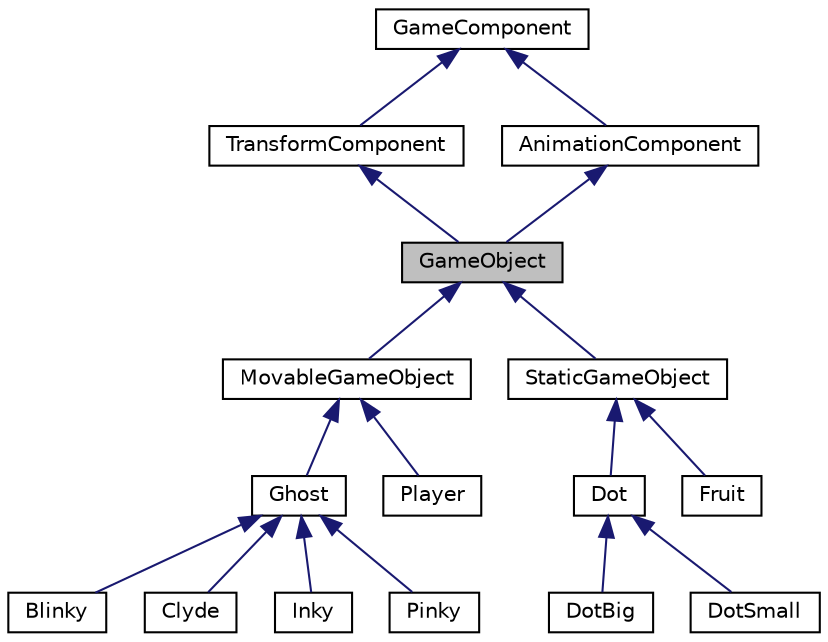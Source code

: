 digraph "GameObject"
{
 // LATEX_PDF_SIZE
  edge [fontname="Helvetica",fontsize="10",labelfontname="Helvetica",labelfontsize="10"];
  node [fontname="Helvetica",fontsize="10",shape=record];
  Node1 [label="GameObject",height=0.2,width=0.4,color="black", fillcolor="grey75", style="filled", fontcolor="black",tooltip=" "];
  Node2 -> Node1 [dir="back",color="midnightblue",fontsize="10",style="solid"];
  Node2 [label="TransformComponent",height=0.2,width=0.4,color="black", fillcolor="white", style="filled",URL="$classTransformComponent.html",tooltip=" "];
  Node3 -> Node2 [dir="back",color="midnightblue",fontsize="10",style="solid"];
  Node3 [label="GameComponent",height=0.2,width=0.4,color="black", fillcolor="white", style="filled",URL="$classGameComponent.html",tooltip=" "];
  Node4 -> Node1 [dir="back",color="midnightblue",fontsize="10",style="solid"];
  Node4 [label="AnimationComponent",height=0.2,width=0.4,color="black", fillcolor="white", style="filled",URL="$classAnimationComponent.html",tooltip="The model for the animation component, which is responsible for handling the animation of sprites and..."];
  Node3 -> Node4 [dir="back",color="midnightblue",fontsize="10",style="solid"];
  Node1 -> Node5 [dir="back",color="midnightblue",fontsize="10",style="solid"];
  Node5 [label="MovableGameObject",height=0.2,width=0.4,color="black", fillcolor="white", style="filled",URL="$classMovableGameObject.html",tooltip="A class representing a game object that can move."];
  Node5 -> Node6 [dir="back",color="midnightblue",fontsize="10",style="solid"];
  Node6 [label="Ghost",height=0.2,width=0.4,color="black", fillcolor="white", style="filled",URL="$classGhost.html",tooltip="The Ghost class manages a single ghost in the game."];
  Node6 -> Node7 [dir="back",color="midnightblue",fontsize="10",style="solid"];
  Node7 [label="Blinky",height=0.2,width=0.4,color="black", fillcolor="white", style="filled",URL="$classBlinky.html",tooltip="The Blinky class represents the red ghost in the game."];
  Node6 -> Node8 [dir="back",color="midnightblue",fontsize="10",style="solid"];
  Node8 [label="Clyde",height=0.2,width=0.4,color="black", fillcolor="white", style="filled",URL="$classClyde.html",tooltip="A class that represents the Clyde ghost in the game."];
  Node6 -> Node9 [dir="back",color="midnightblue",fontsize="10",style="solid"];
  Node9 [label="Inky",height=0.2,width=0.4,color="black", fillcolor="white", style="filled",URL="$classInky.html",tooltip="The Inky class represents the cyan ghost in the game. Inherits from the Ghost class and defines the s..."];
  Node6 -> Node10 [dir="back",color="midnightblue",fontsize="10",style="solid"];
  Node10 [label="Pinky",height=0.2,width=0.4,color="black", fillcolor="white", style="filled",URL="$classPinky.html",tooltip="The Pinky class represents the pink ghost in the game."];
  Node5 -> Node11 [dir="back",color="midnightblue",fontsize="10",style="solid"];
  Node11 [label="Player",height=0.2,width=0.4,color="black", fillcolor="white", style="filled",URL="$classPlayer.html",tooltip="Main pac-man player object."];
  Node1 -> Node12 [dir="back",color="midnightblue",fontsize="10",style="solid"];
  Node12 [label="StaticGameObject",height=0.2,width=0.4,color="black", fillcolor="white", style="filled",URL="$classStaticGameObject.html",tooltip="Base class for static game objects like dots and fruits."];
  Node12 -> Node13 [dir="back",color="midnightblue",fontsize="10",style="solid"];
  Node13 [label="Dot",height=0.2,width=0.4,color="black", fillcolor="white", style="filled",URL="$classDot.html",tooltip=" "];
  Node13 -> Node14 [dir="back",color="midnightblue",fontsize="10",style="solid"];
  Node14 [label="DotBig",height=0.2,width=0.4,color="black", fillcolor="white", style="filled",URL="$classDotBig.html",tooltip="The DotBig class represents the big dots that are eaten by Pacman."];
  Node13 -> Node15 [dir="back",color="midnightblue",fontsize="10",style="solid"];
  Node15 [label="DotSmall",height=0.2,width=0.4,color="black", fillcolor="white", style="filled",URL="$classDotSmall.html",tooltip="The DotSmall class, which represents the small dots that Pacman can eat."];
  Node12 -> Node16 [dir="back",color="midnightblue",fontsize="10",style="solid"];
  Node16 [label="Fruit",height=0.2,width=0.4,color="black", fillcolor="white", style="filled",URL="$classFruit.html",tooltip="The Fruit class."];
}
